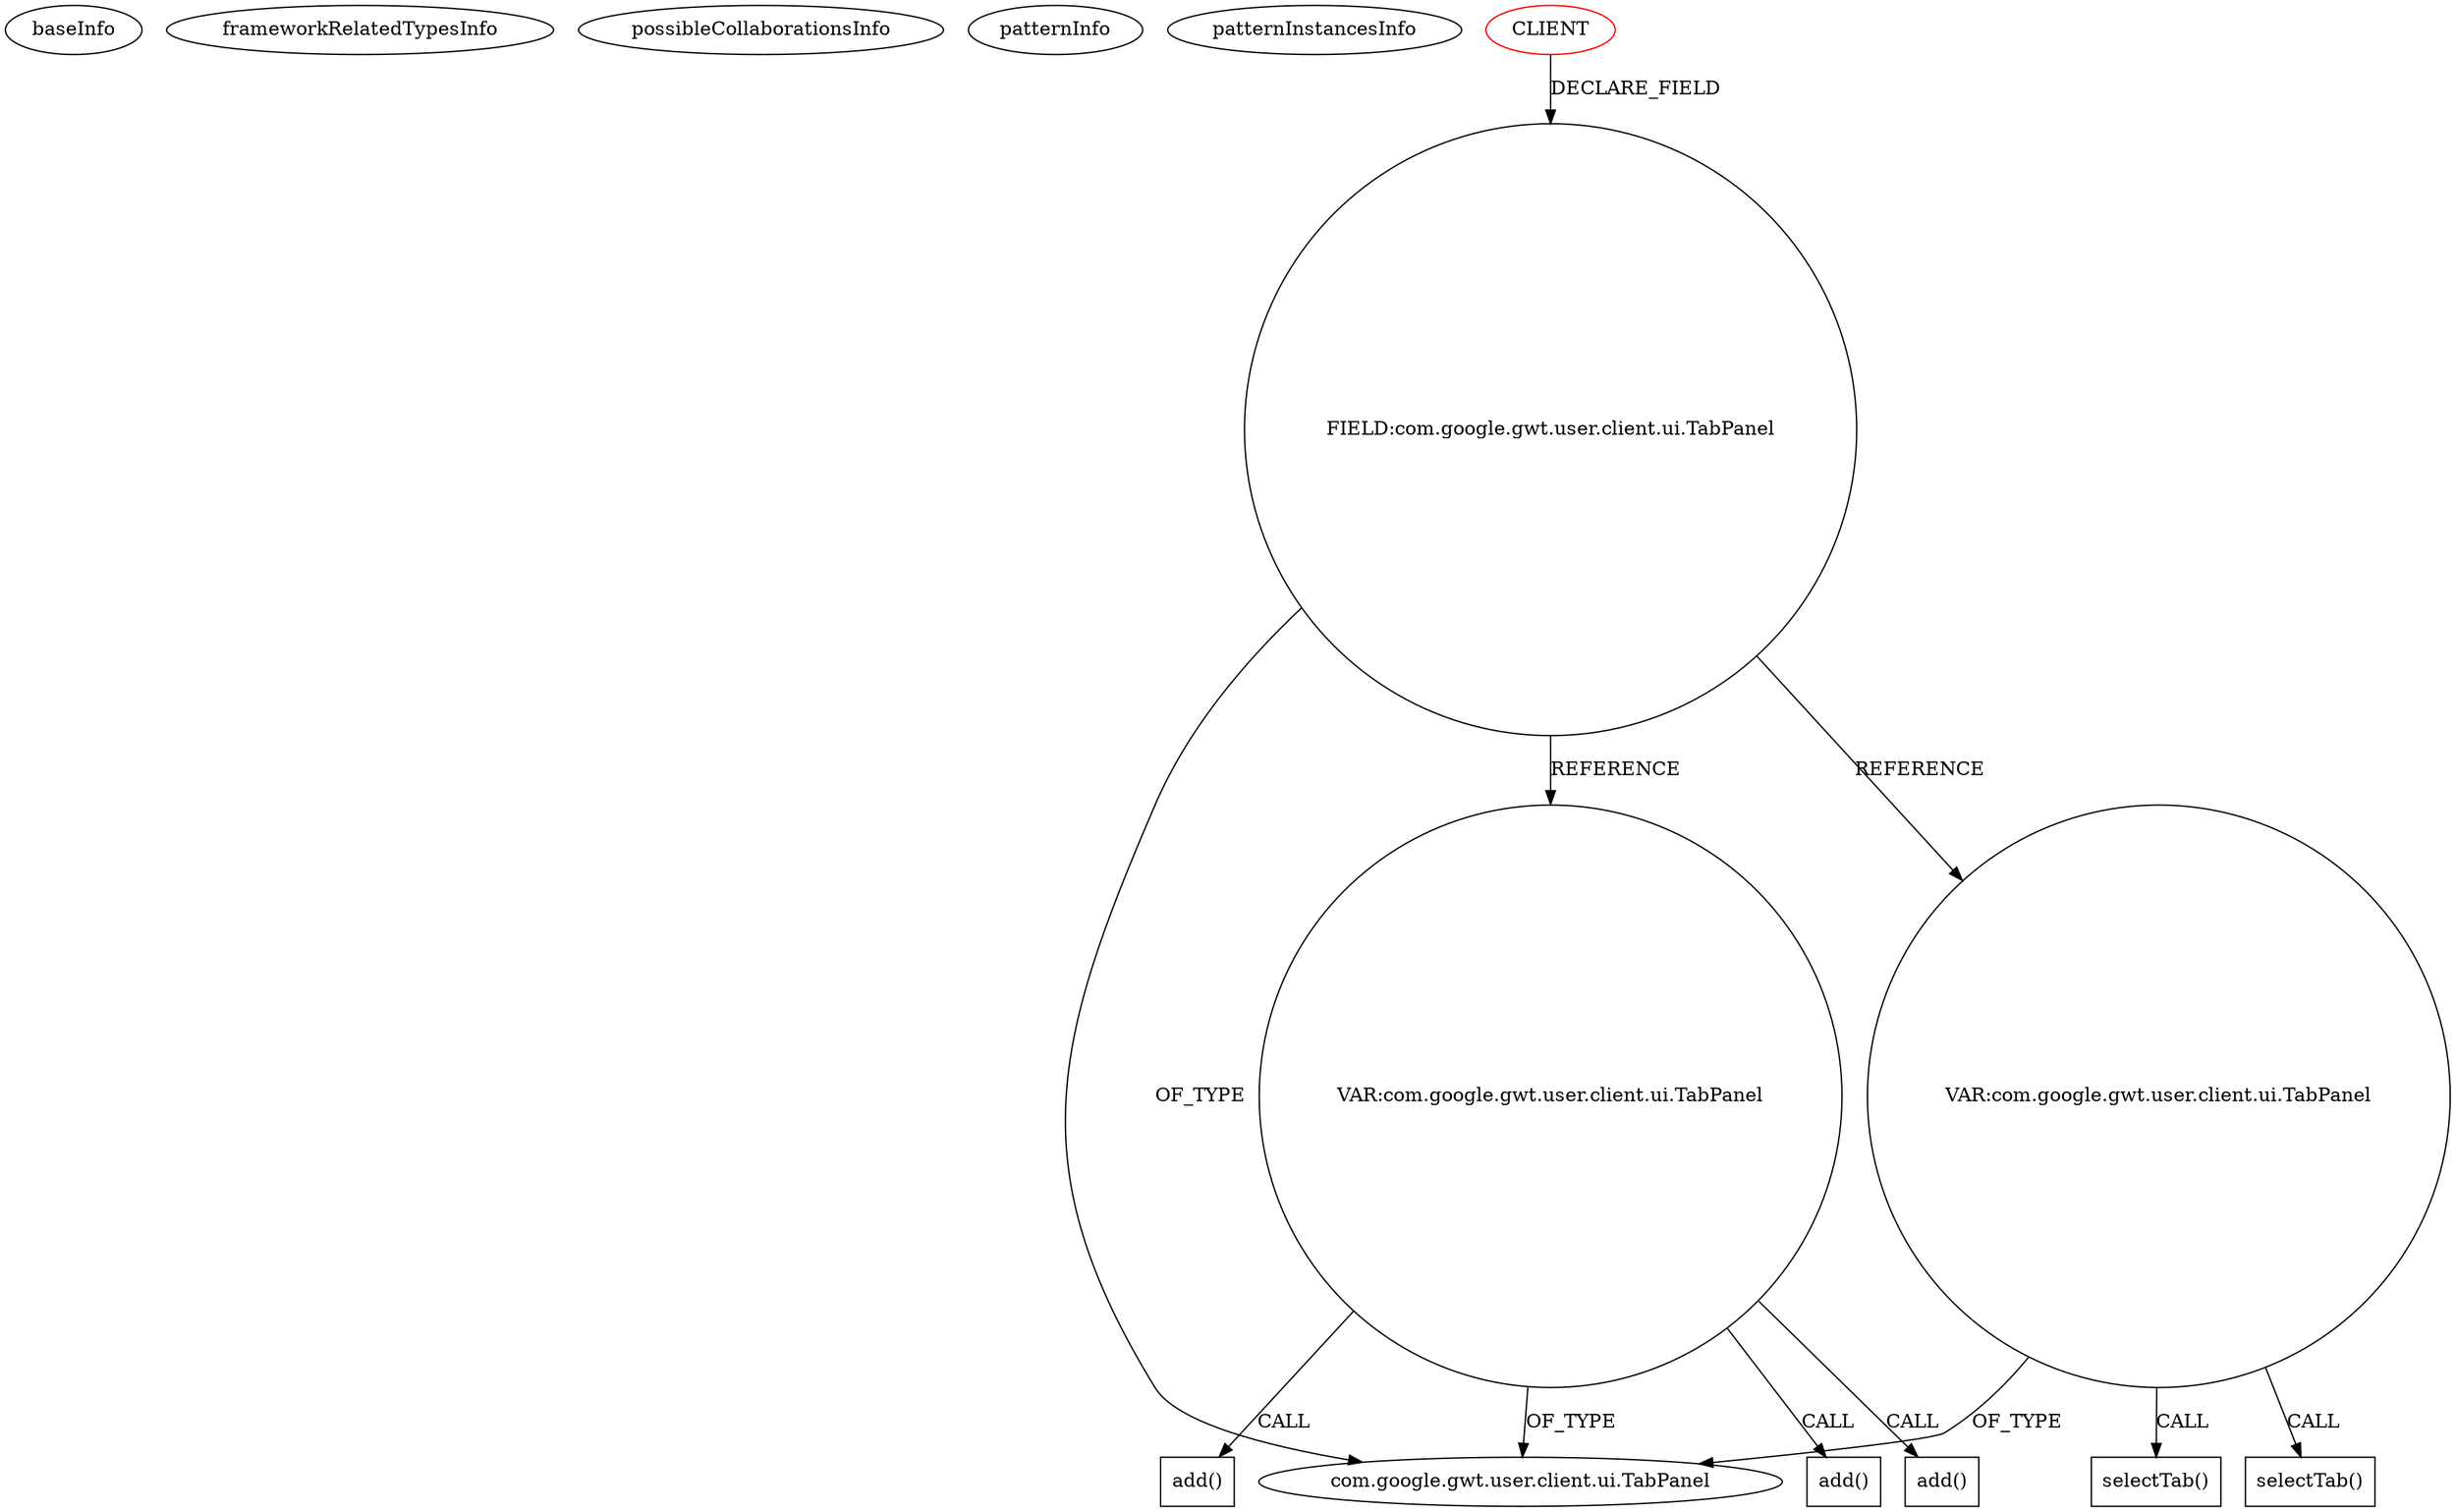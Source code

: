 digraph {
baseInfo[graphId=1586,category="pattern",isAnonymous=false,possibleRelation=false]
frameworkRelatedTypesInfo[]
possibleCollaborationsInfo[]
patternInfo[frequency=2.0,patternRootClient=0]
patternInstancesInfo[0="Tok-Ziraja222~/Tok-Ziraja222/Ziraja222-master/src/ziraja/client/AppController.java~AppController~396",1="j78wu-HyperDex-GUI~/j78wu-HyperDex-GUI/HyperDex-GUI-master/src/com/hyperdex/web/client/view/HyperDex.java~HyperDex~3084"]
15[label="FIELD:com.google.gwt.user.client.ui.TabPanel",vertexType="FIELD_DECLARATION",isFrameworkType=false,shape=circle]
0[label="CLIENT",vertexType="ROOT_CLIENT_CLASS_DECLARATION",isFrameworkType=false,color=red]
22[label="VAR:com.google.gwt.user.client.ui.TabPanel",vertexType="VARIABLE_EXPRESION",isFrameworkType=false,shape=circle]
30[label="VAR:com.google.gwt.user.client.ui.TabPanel",vertexType="VARIABLE_EXPRESION",isFrameworkType=false,shape=circle]
59[label="add()",vertexType="INSIDE_CALL",isFrameworkType=false,shape=box]
61[label="add()",vertexType="INSIDE_CALL",isFrameworkType=false,shape=box]
57[label="add()",vertexType="INSIDE_CALL",isFrameworkType=false,shape=box]
16[label="com.google.gwt.user.client.ui.TabPanel",vertexType="FRAMEWORK_CLASS_TYPE",isFrameworkType=false]
26[label="selectTab()",vertexType="INSIDE_CALL",isFrameworkType=false,shape=box]
28[label="selectTab()",vertexType="INSIDE_CALL",isFrameworkType=false,shape=box]
22->28[label="CALL"]
15->16[label="OF_TYPE"]
15->30[label="REFERENCE"]
30->59[label="CALL"]
30->57[label="CALL"]
0->15[label="DECLARE_FIELD"]
22->16[label="OF_TYPE"]
30->61[label="CALL"]
15->22[label="REFERENCE"]
30->16[label="OF_TYPE"]
22->26[label="CALL"]
}
